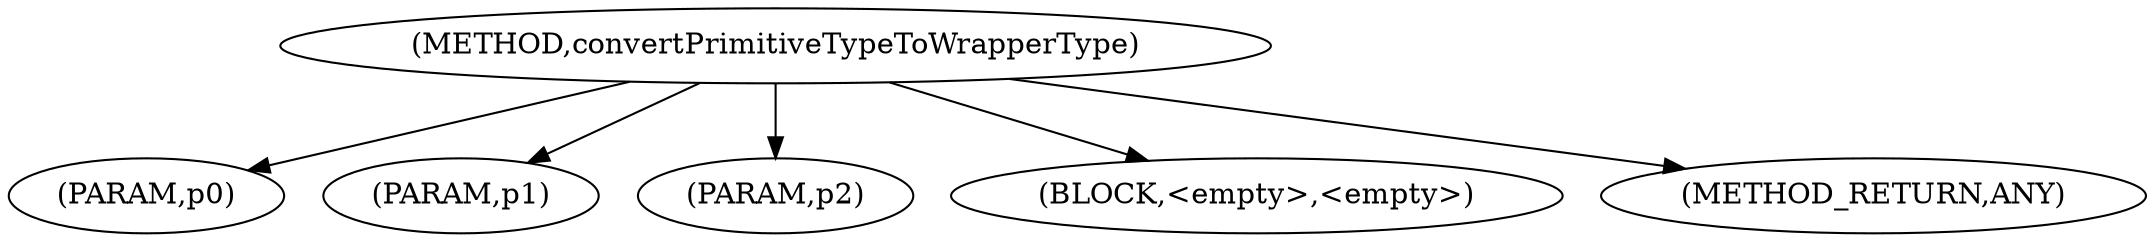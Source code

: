 digraph "convertPrimitiveTypeToWrapperType" {  
"1072" [label = <(METHOD,convertPrimitiveTypeToWrapperType)> ]
"1073" [label = <(PARAM,p0)> ]
"1074" [label = <(PARAM,p1)> ]
"1075" [label = <(PARAM,p2)> ]
"1076" [label = <(BLOCK,&lt;empty&gt;,&lt;empty&gt;)> ]
"1077" [label = <(METHOD_RETURN,ANY)> ]
  "1072" -> "1073" 
  "1072" -> "1074" 
  "1072" -> "1076" 
  "1072" -> "1075" 
  "1072" -> "1077" 
}
